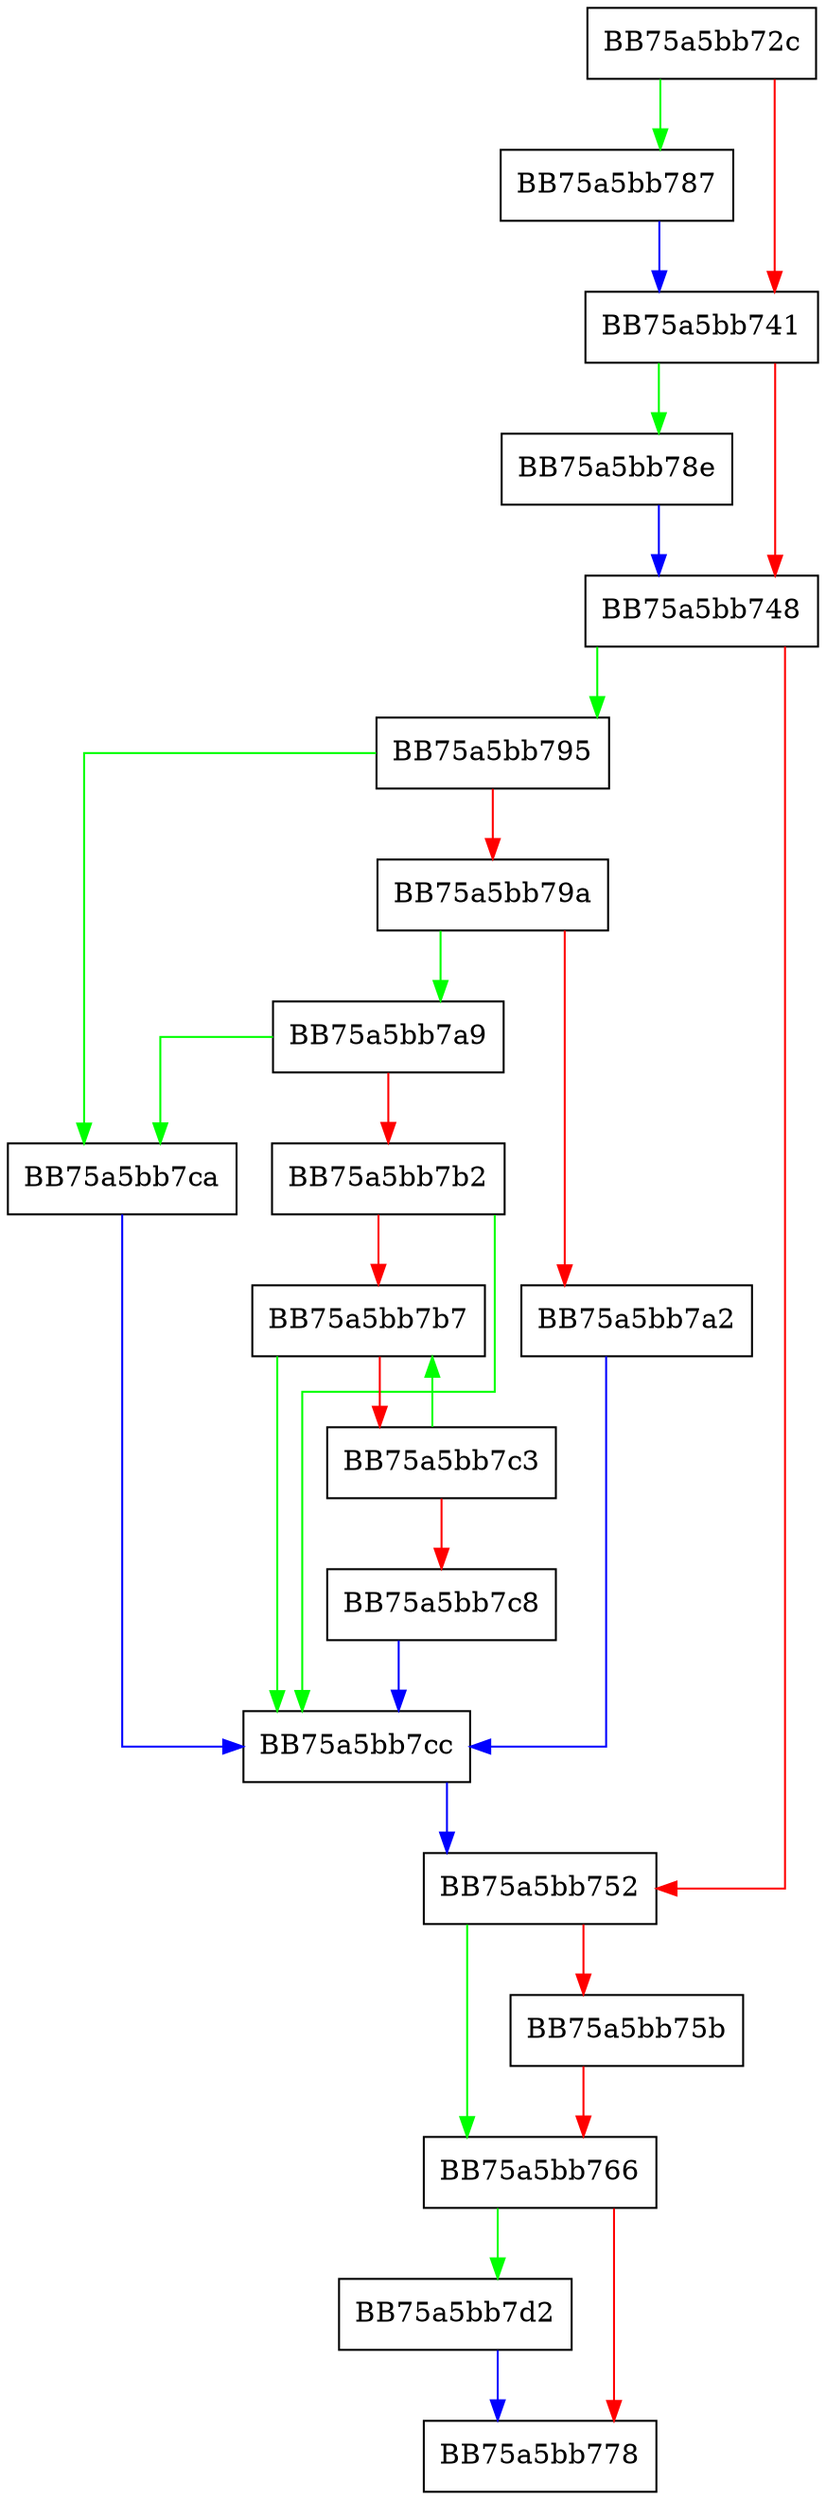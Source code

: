 digraph Unbind {
  node [shape="box"];
  graph [splines=ortho];
  BB75a5bb72c -> BB75a5bb787 [color="green"];
  BB75a5bb72c -> BB75a5bb741 [color="red"];
  BB75a5bb741 -> BB75a5bb78e [color="green"];
  BB75a5bb741 -> BB75a5bb748 [color="red"];
  BB75a5bb748 -> BB75a5bb795 [color="green"];
  BB75a5bb748 -> BB75a5bb752 [color="red"];
  BB75a5bb752 -> BB75a5bb766 [color="green"];
  BB75a5bb752 -> BB75a5bb75b [color="red"];
  BB75a5bb75b -> BB75a5bb766 [color="red"];
  BB75a5bb766 -> BB75a5bb7d2 [color="green"];
  BB75a5bb766 -> BB75a5bb778 [color="red"];
  BB75a5bb787 -> BB75a5bb741 [color="blue"];
  BB75a5bb78e -> BB75a5bb748 [color="blue"];
  BB75a5bb795 -> BB75a5bb7ca [color="green"];
  BB75a5bb795 -> BB75a5bb79a [color="red"];
  BB75a5bb79a -> BB75a5bb7a9 [color="green"];
  BB75a5bb79a -> BB75a5bb7a2 [color="red"];
  BB75a5bb7a2 -> BB75a5bb7cc [color="blue"];
  BB75a5bb7a9 -> BB75a5bb7ca [color="green"];
  BB75a5bb7a9 -> BB75a5bb7b2 [color="red"];
  BB75a5bb7b2 -> BB75a5bb7cc [color="green"];
  BB75a5bb7b2 -> BB75a5bb7b7 [color="red"];
  BB75a5bb7b7 -> BB75a5bb7cc [color="green"];
  BB75a5bb7b7 -> BB75a5bb7c3 [color="red"];
  BB75a5bb7c3 -> BB75a5bb7b7 [color="green"];
  BB75a5bb7c3 -> BB75a5bb7c8 [color="red"];
  BB75a5bb7c8 -> BB75a5bb7cc [color="blue"];
  BB75a5bb7ca -> BB75a5bb7cc [color="blue"];
  BB75a5bb7cc -> BB75a5bb752 [color="blue"];
  BB75a5bb7d2 -> BB75a5bb778 [color="blue"];
}